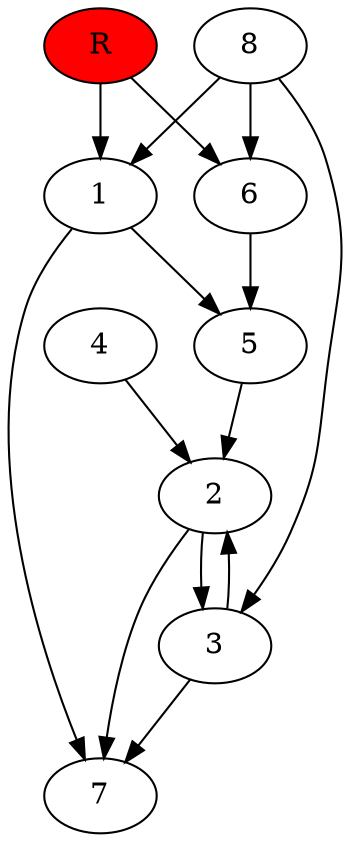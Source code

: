 digraph prb28359 {
	1
	2
	3
	4
	5
	6
	7
	8
	R [fillcolor="#ff0000" style=filled]
	1 -> 5
	1 -> 7
	2 -> 3
	2 -> 7
	3 -> 2
	3 -> 7
	4 -> 2
	5 -> 2
	6 -> 5
	8 -> 1
	8 -> 3
	8 -> 6
	R -> 1
	R -> 6
}
